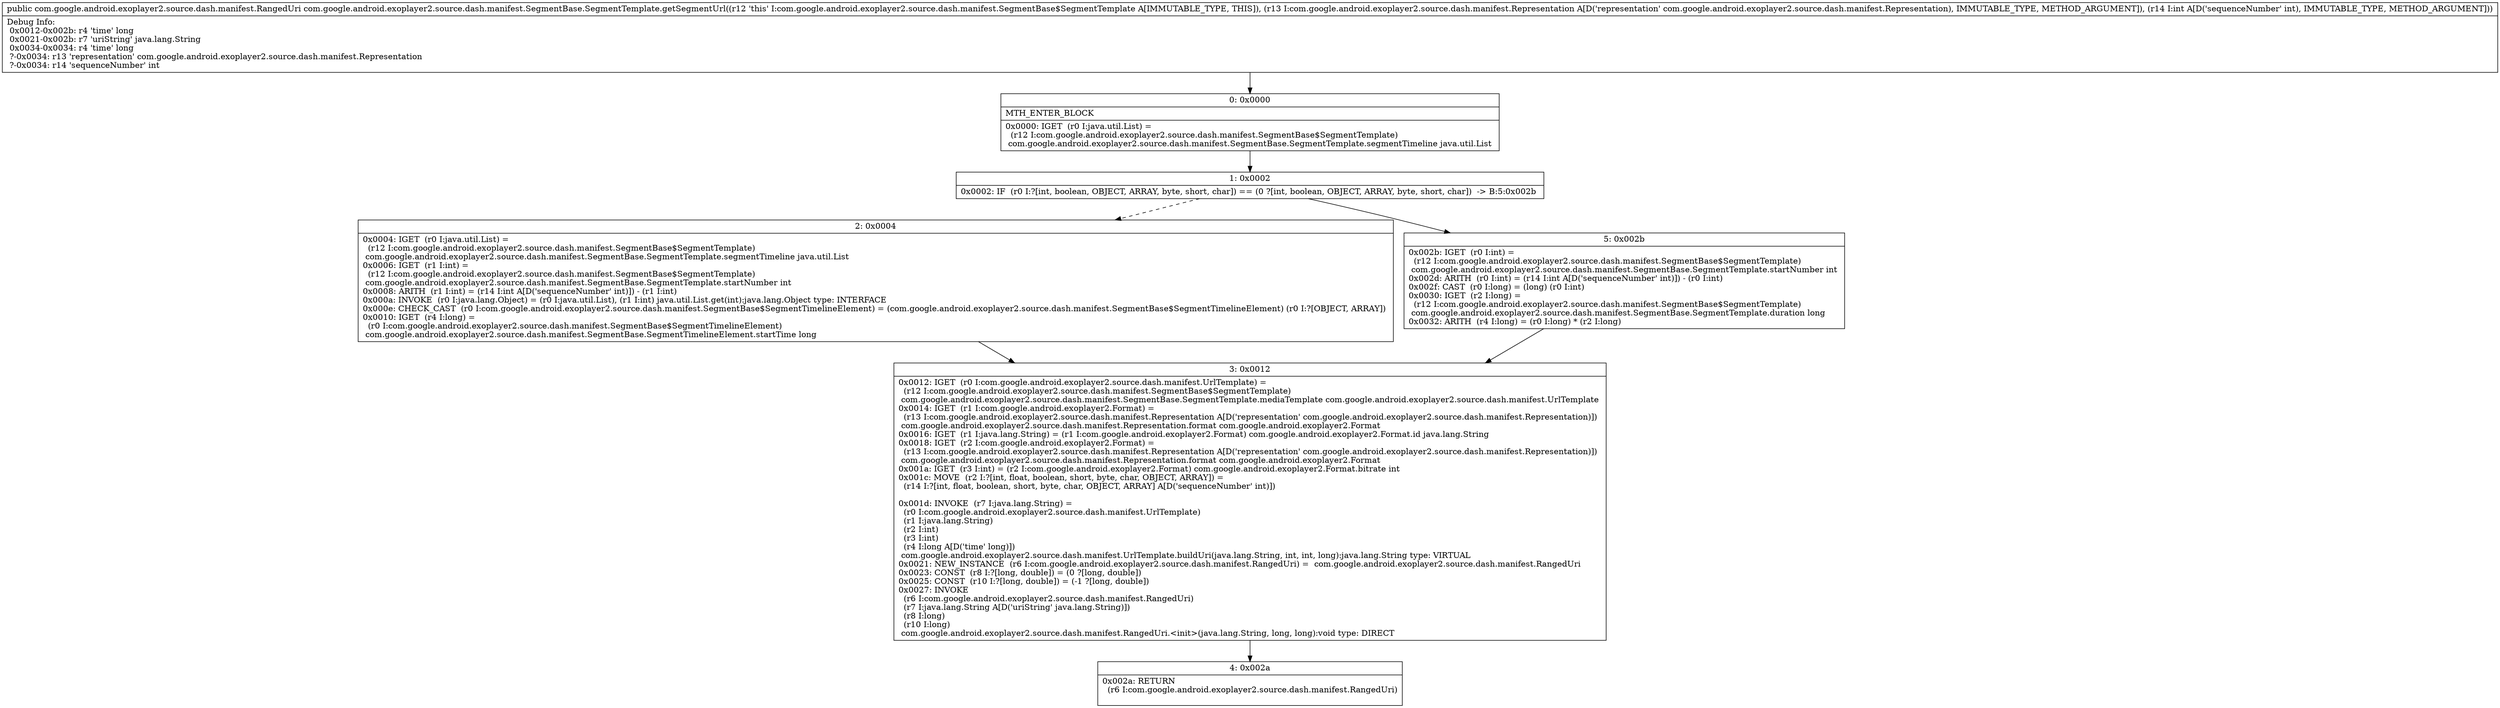 digraph "CFG forcom.google.android.exoplayer2.source.dash.manifest.SegmentBase.SegmentTemplate.getSegmentUrl(Lcom\/google\/android\/exoplayer2\/source\/dash\/manifest\/Representation;I)Lcom\/google\/android\/exoplayer2\/source\/dash\/manifest\/RangedUri;" {
Node_0 [shape=record,label="{0\:\ 0x0000|MTH_ENTER_BLOCK\l|0x0000: IGET  (r0 I:java.util.List) = \l  (r12 I:com.google.android.exoplayer2.source.dash.manifest.SegmentBase$SegmentTemplate)\l com.google.android.exoplayer2.source.dash.manifest.SegmentBase.SegmentTemplate.segmentTimeline java.util.List \l}"];
Node_1 [shape=record,label="{1\:\ 0x0002|0x0002: IF  (r0 I:?[int, boolean, OBJECT, ARRAY, byte, short, char]) == (0 ?[int, boolean, OBJECT, ARRAY, byte, short, char])  \-\> B:5:0x002b \l}"];
Node_2 [shape=record,label="{2\:\ 0x0004|0x0004: IGET  (r0 I:java.util.List) = \l  (r12 I:com.google.android.exoplayer2.source.dash.manifest.SegmentBase$SegmentTemplate)\l com.google.android.exoplayer2.source.dash.manifest.SegmentBase.SegmentTemplate.segmentTimeline java.util.List \l0x0006: IGET  (r1 I:int) = \l  (r12 I:com.google.android.exoplayer2.source.dash.manifest.SegmentBase$SegmentTemplate)\l com.google.android.exoplayer2.source.dash.manifest.SegmentBase.SegmentTemplate.startNumber int \l0x0008: ARITH  (r1 I:int) = (r14 I:int A[D('sequenceNumber' int)]) \- (r1 I:int) \l0x000a: INVOKE  (r0 I:java.lang.Object) = (r0 I:java.util.List), (r1 I:int) java.util.List.get(int):java.lang.Object type: INTERFACE \l0x000e: CHECK_CAST  (r0 I:com.google.android.exoplayer2.source.dash.manifest.SegmentBase$SegmentTimelineElement) = (com.google.android.exoplayer2.source.dash.manifest.SegmentBase$SegmentTimelineElement) (r0 I:?[OBJECT, ARRAY]) \l0x0010: IGET  (r4 I:long) = \l  (r0 I:com.google.android.exoplayer2.source.dash.manifest.SegmentBase$SegmentTimelineElement)\l com.google.android.exoplayer2.source.dash.manifest.SegmentBase.SegmentTimelineElement.startTime long \l}"];
Node_3 [shape=record,label="{3\:\ 0x0012|0x0012: IGET  (r0 I:com.google.android.exoplayer2.source.dash.manifest.UrlTemplate) = \l  (r12 I:com.google.android.exoplayer2.source.dash.manifest.SegmentBase$SegmentTemplate)\l com.google.android.exoplayer2.source.dash.manifest.SegmentBase.SegmentTemplate.mediaTemplate com.google.android.exoplayer2.source.dash.manifest.UrlTemplate \l0x0014: IGET  (r1 I:com.google.android.exoplayer2.Format) = \l  (r13 I:com.google.android.exoplayer2.source.dash.manifest.Representation A[D('representation' com.google.android.exoplayer2.source.dash.manifest.Representation)])\l com.google.android.exoplayer2.source.dash.manifest.Representation.format com.google.android.exoplayer2.Format \l0x0016: IGET  (r1 I:java.lang.String) = (r1 I:com.google.android.exoplayer2.Format) com.google.android.exoplayer2.Format.id java.lang.String \l0x0018: IGET  (r2 I:com.google.android.exoplayer2.Format) = \l  (r13 I:com.google.android.exoplayer2.source.dash.manifest.Representation A[D('representation' com.google.android.exoplayer2.source.dash.manifest.Representation)])\l com.google.android.exoplayer2.source.dash.manifest.Representation.format com.google.android.exoplayer2.Format \l0x001a: IGET  (r3 I:int) = (r2 I:com.google.android.exoplayer2.Format) com.google.android.exoplayer2.Format.bitrate int \l0x001c: MOVE  (r2 I:?[int, float, boolean, short, byte, char, OBJECT, ARRAY]) = \l  (r14 I:?[int, float, boolean, short, byte, char, OBJECT, ARRAY] A[D('sequenceNumber' int)])\l \l0x001d: INVOKE  (r7 I:java.lang.String) = \l  (r0 I:com.google.android.exoplayer2.source.dash.manifest.UrlTemplate)\l  (r1 I:java.lang.String)\l  (r2 I:int)\l  (r3 I:int)\l  (r4 I:long A[D('time' long)])\l com.google.android.exoplayer2.source.dash.manifest.UrlTemplate.buildUri(java.lang.String, int, int, long):java.lang.String type: VIRTUAL \l0x0021: NEW_INSTANCE  (r6 I:com.google.android.exoplayer2.source.dash.manifest.RangedUri) =  com.google.android.exoplayer2.source.dash.manifest.RangedUri \l0x0023: CONST  (r8 I:?[long, double]) = (0 ?[long, double]) \l0x0025: CONST  (r10 I:?[long, double]) = (\-1 ?[long, double]) \l0x0027: INVOKE  \l  (r6 I:com.google.android.exoplayer2.source.dash.manifest.RangedUri)\l  (r7 I:java.lang.String A[D('uriString' java.lang.String)])\l  (r8 I:long)\l  (r10 I:long)\l com.google.android.exoplayer2.source.dash.manifest.RangedUri.\<init\>(java.lang.String, long, long):void type: DIRECT \l}"];
Node_4 [shape=record,label="{4\:\ 0x002a|0x002a: RETURN  \l  (r6 I:com.google.android.exoplayer2.source.dash.manifest.RangedUri)\l \l}"];
Node_5 [shape=record,label="{5\:\ 0x002b|0x002b: IGET  (r0 I:int) = \l  (r12 I:com.google.android.exoplayer2.source.dash.manifest.SegmentBase$SegmentTemplate)\l com.google.android.exoplayer2.source.dash.manifest.SegmentBase.SegmentTemplate.startNumber int \l0x002d: ARITH  (r0 I:int) = (r14 I:int A[D('sequenceNumber' int)]) \- (r0 I:int) \l0x002f: CAST  (r0 I:long) = (long) (r0 I:int) \l0x0030: IGET  (r2 I:long) = \l  (r12 I:com.google.android.exoplayer2.source.dash.manifest.SegmentBase$SegmentTemplate)\l com.google.android.exoplayer2.source.dash.manifest.SegmentBase.SegmentTemplate.duration long \l0x0032: ARITH  (r4 I:long) = (r0 I:long) * (r2 I:long) \l}"];
MethodNode[shape=record,label="{public com.google.android.exoplayer2.source.dash.manifest.RangedUri com.google.android.exoplayer2.source.dash.manifest.SegmentBase.SegmentTemplate.getSegmentUrl((r12 'this' I:com.google.android.exoplayer2.source.dash.manifest.SegmentBase$SegmentTemplate A[IMMUTABLE_TYPE, THIS]), (r13 I:com.google.android.exoplayer2.source.dash.manifest.Representation A[D('representation' com.google.android.exoplayer2.source.dash.manifest.Representation), IMMUTABLE_TYPE, METHOD_ARGUMENT]), (r14 I:int A[D('sequenceNumber' int), IMMUTABLE_TYPE, METHOD_ARGUMENT]))  | Debug Info:\l  0x0012\-0x002b: r4 'time' long\l  0x0021\-0x002b: r7 'uriString' java.lang.String\l  0x0034\-0x0034: r4 'time' long\l  ?\-0x0034: r13 'representation' com.google.android.exoplayer2.source.dash.manifest.Representation\l  ?\-0x0034: r14 'sequenceNumber' int\l}"];
MethodNode -> Node_0;
Node_0 -> Node_1;
Node_1 -> Node_2[style=dashed];
Node_1 -> Node_5;
Node_2 -> Node_3;
Node_3 -> Node_4;
Node_5 -> Node_3;
}

